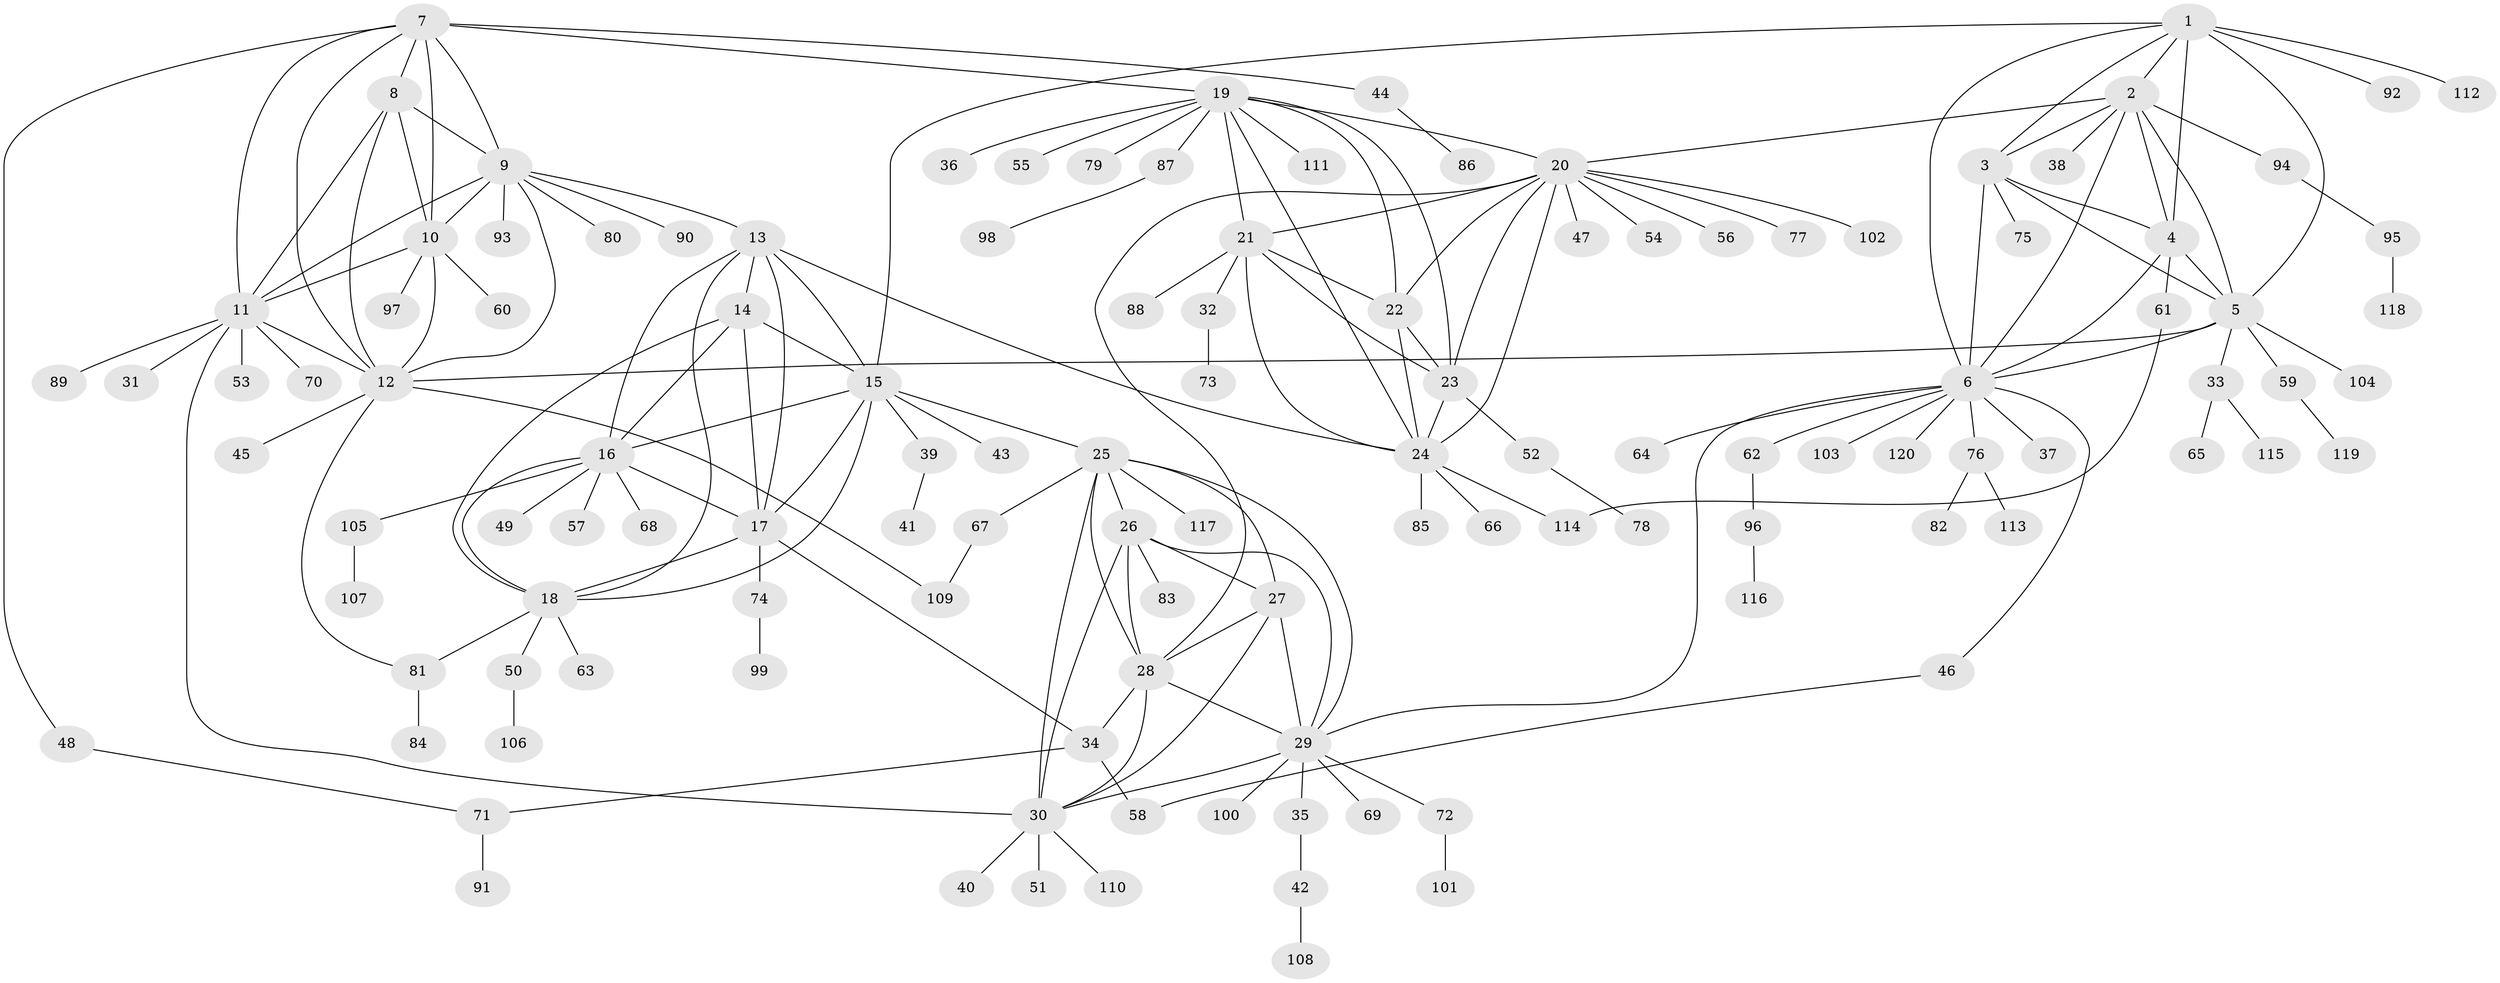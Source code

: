 // coarse degree distribution, {7: 0.08139534883720931, 5: 0.046511627906976744, 6: 0.03488372093023256, 8: 0.046511627906976744, 12: 0.011627906976744186, 4: 0.03488372093023256, 14: 0.011627906976744186, 9: 0.011627906976744186, 10: 0.011627906976744186, 1: 0.4883720930232558, 3: 0.023255813953488372, 2: 0.19767441860465115}
// Generated by graph-tools (version 1.1) at 2025/52/03/04/25 22:52:40]
// undirected, 120 vertices, 181 edges
graph export_dot {
  node [color=gray90,style=filled];
  1;
  2;
  3;
  4;
  5;
  6;
  7;
  8;
  9;
  10;
  11;
  12;
  13;
  14;
  15;
  16;
  17;
  18;
  19;
  20;
  21;
  22;
  23;
  24;
  25;
  26;
  27;
  28;
  29;
  30;
  31;
  32;
  33;
  34;
  35;
  36;
  37;
  38;
  39;
  40;
  41;
  42;
  43;
  44;
  45;
  46;
  47;
  48;
  49;
  50;
  51;
  52;
  53;
  54;
  55;
  56;
  57;
  58;
  59;
  60;
  61;
  62;
  63;
  64;
  65;
  66;
  67;
  68;
  69;
  70;
  71;
  72;
  73;
  74;
  75;
  76;
  77;
  78;
  79;
  80;
  81;
  82;
  83;
  84;
  85;
  86;
  87;
  88;
  89;
  90;
  91;
  92;
  93;
  94;
  95;
  96;
  97;
  98;
  99;
  100;
  101;
  102;
  103;
  104;
  105;
  106;
  107;
  108;
  109;
  110;
  111;
  112;
  113;
  114;
  115;
  116;
  117;
  118;
  119;
  120;
  1 -- 2;
  1 -- 3;
  1 -- 4;
  1 -- 5;
  1 -- 6;
  1 -- 15;
  1 -- 92;
  1 -- 112;
  2 -- 3;
  2 -- 4;
  2 -- 5;
  2 -- 6;
  2 -- 20;
  2 -- 38;
  2 -- 94;
  3 -- 4;
  3 -- 5;
  3 -- 6;
  3 -- 75;
  4 -- 5;
  4 -- 6;
  4 -- 61;
  5 -- 6;
  5 -- 12;
  5 -- 33;
  5 -- 59;
  5 -- 104;
  6 -- 29;
  6 -- 37;
  6 -- 46;
  6 -- 62;
  6 -- 64;
  6 -- 76;
  6 -- 103;
  6 -- 120;
  7 -- 8;
  7 -- 9;
  7 -- 10;
  7 -- 11;
  7 -- 12;
  7 -- 19;
  7 -- 44;
  7 -- 48;
  8 -- 9;
  8 -- 10;
  8 -- 11;
  8 -- 12;
  9 -- 10;
  9 -- 11;
  9 -- 12;
  9 -- 13;
  9 -- 80;
  9 -- 90;
  9 -- 93;
  10 -- 11;
  10 -- 12;
  10 -- 60;
  10 -- 97;
  11 -- 12;
  11 -- 30;
  11 -- 31;
  11 -- 53;
  11 -- 70;
  11 -- 89;
  12 -- 45;
  12 -- 81;
  12 -- 109;
  13 -- 14;
  13 -- 15;
  13 -- 16;
  13 -- 17;
  13 -- 18;
  13 -- 24;
  14 -- 15;
  14 -- 16;
  14 -- 17;
  14 -- 18;
  15 -- 16;
  15 -- 17;
  15 -- 18;
  15 -- 25;
  15 -- 39;
  15 -- 43;
  16 -- 17;
  16 -- 18;
  16 -- 49;
  16 -- 57;
  16 -- 68;
  16 -- 105;
  17 -- 18;
  17 -- 34;
  17 -- 74;
  18 -- 50;
  18 -- 63;
  18 -- 81;
  19 -- 20;
  19 -- 21;
  19 -- 22;
  19 -- 23;
  19 -- 24;
  19 -- 36;
  19 -- 55;
  19 -- 79;
  19 -- 87;
  19 -- 111;
  20 -- 21;
  20 -- 22;
  20 -- 23;
  20 -- 24;
  20 -- 28;
  20 -- 47;
  20 -- 54;
  20 -- 56;
  20 -- 77;
  20 -- 102;
  21 -- 22;
  21 -- 23;
  21 -- 24;
  21 -- 32;
  21 -- 88;
  22 -- 23;
  22 -- 24;
  23 -- 24;
  23 -- 52;
  24 -- 66;
  24 -- 85;
  24 -- 114;
  25 -- 26;
  25 -- 27;
  25 -- 28;
  25 -- 29;
  25 -- 30;
  25 -- 67;
  25 -- 117;
  26 -- 27;
  26 -- 28;
  26 -- 29;
  26 -- 30;
  26 -- 83;
  27 -- 28;
  27 -- 29;
  27 -- 30;
  28 -- 29;
  28 -- 30;
  28 -- 34;
  29 -- 30;
  29 -- 35;
  29 -- 69;
  29 -- 72;
  29 -- 100;
  30 -- 40;
  30 -- 51;
  30 -- 110;
  32 -- 73;
  33 -- 65;
  33 -- 115;
  34 -- 58;
  34 -- 71;
  35 -- 42;
  39 -- 41;
  42 -- 108;
  44 -- 86;
  46 -- 58;
  48 -- 71;
  50 -- 106;
  52 -- 78;
  59 -- 119;
  61 -- 114;
  62 -- 96;
  67 -- 109;
  71 -- 91;
  72 -- 101;
  74 -- 99;
  76 -- 82;
  76 -- 113;
  81 -- 84;
  87 -- 98;
  94 -- 95;
  95 -- 118;
  96 -- 116;
  105 -- 107;
}
